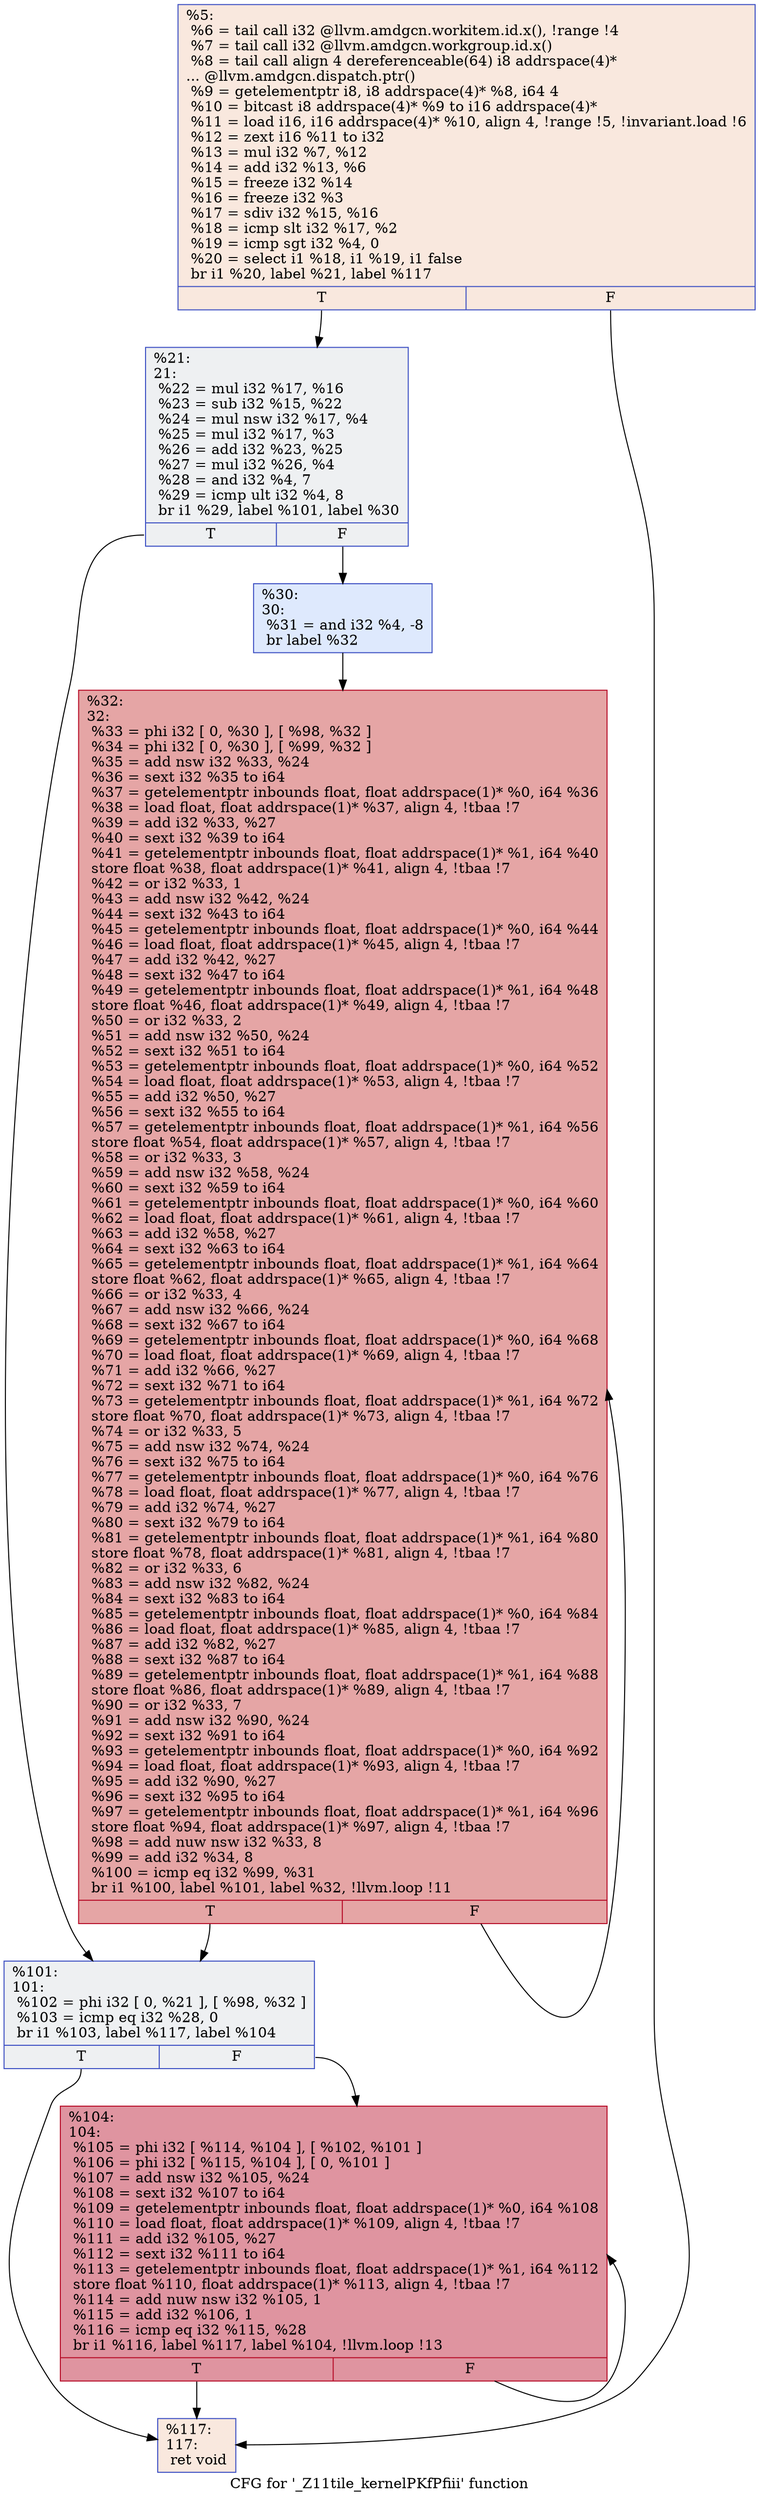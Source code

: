 digraph "CFG for '_Z11tile_kernelPKfPfiii' function" {
	label="CFG for '_Z11tile_kernelPKfPfiii' function";

	Node0x60cb270 [shape=record,color="#3d50c3ff", style=filled, fillcolor="#f2cab570",label="{%5:\l  %6 = tail call i32 @llvm.amdgcn.workitem.id.x(), !range !4\l  %7 = tail call i32 @llvm.amdgcn.workgroup.id.x()\l  %8 = tail call align 4 dereferenceable(64) i8 addrspace(4)*\l... @llvm.amdgcn.dispatch.ptr()\l  %9 = getelementptr i8, i8 addrspace(4)* %8, i64 4\l  %10 = bitcast i8 addrspace(4)* %9 to i16 addrspace(4)*\l  %11 = load i16, i16 addrspace(4)* %10, align 4, !range !5, !invariant.load !6\l  %12 = zext i16 %11 to i32\l  %13 = mul i32 %7, %12\l  %14 = add i32 %13, %6\l  %15 = freeze i32 %14\l  %16 = freeze i32 %3\l  %17 = sdiv i32 %15, %16\l  %18 = icmp slt i32 %17, %2\l  %19 = icmp sgt i32 %4, 0\l  %20 = select i1 %18, i1 %19, i1 false\l  br i1 %20, label %21, label %117\l|{<s0>T|<s1>F}}"];
	Node0x60cb270:s0 -> Node0x60cd4a0;
	Node0x60cb270:s1 -> Node0x60cd530;
	Node0x60cd4a0 [shape=record,color="#3d50c3ff", style=filled, fillcolor="#d9dce170",label="{%21:\l21:                                               \l  %22 = mul i32 %17, %16\l  %23 = sub i32 %15, %22\l  %24 = mul nsw i32 %17, %4\l  %25 = mul i32 %17, %3\l  %26 = add i32 %23, %25\l  %27 = mul i32 %26, %4\l  %28 = and i32 %4, 7\l  %29 = icmp ult i32 %4, 8\l  br i1 %29, label %101, label %30\l|{<s0>T|<s1>F}}"];
	Node0x60cd4a0:s0 -> Node0x60cdb50;
	Node0x60cd4a0:s1 -> Node0x60cdba0;
	Node0x60cdba0 [shape=record,color="#3d50c3ff", style=filled, fillcolor="#b5cdfa70",label="{%30:\l30:                                               \l  %31 = and i32 %4, -8\l  br label %32\l}"];
	Node0x60cdba0 -> Node0x60cdda0;
	Node0x60cdda0 [shape=record,color="#b70d28ff", style=filled, fillcolor="#c5333470",label="{%32:\l32:                                               \l  %33 = phi i32 [ 0, %30 ], [ %98, %32 ]\l  %34 = phi i32 [ 0, %30 ], [ %99, %32 ]\l  %35 = add nsw i32 %33, %24\l  %36 = sext i32 %35 to i64\l  %37 = getelementptr inbounds float, float addrspace(1)* %0, i64 %36\l  %38 = load float, float addrspace(1)* %37, align 4, !tbaa !7\l  %39 = add i32 %33, %27\l  %40 = sext i32 %39 to i64\l  %41 = getelementptr inbounds float, float addrspace(1)* %1, i64 %40\l  store float %38, float addrspace(1)* %41, align 4, !tbaa !7\l  %42 = or i32 %33, 1\l  %43 = add nsw i32 %42, %24\l  %44 = sext i32 %43 to i64\l  %45 = getelementptr inbounds float, float addrspace(1)* %0, i64 %44\l  %46 = load float, float addrspace(1)* %45, align 4, !tbaa !7\l  %47 = add i32 %42, %27\l  %48 = sext i32 %47 to i64\l  %49 = getelementptr inbounds float, float addrspace(1)* %1, i64 %48\l  store float %46, float addrspace(1)* %49, align 4, !tbaa !7\l  %50 = or i32 %33, 2\l  %51 = add nsw i32 %50, %24\l  %52 = sext i32 %51 to i64\l  %53 = getelementptr inbounds float, float addrspace(1)* %0, i64 %52\l  %54 = load float, float addrspace(1)* %53, align 4, !tbaa !7\l  %55 = add i32 %50, %27\l  %56 = sext i32 %55 to i64\l  %57 = getelementptr inbounds float, float addrspace(1)* %1, i64 %56\l  store float %54, float addrspace(1)* %57, align 4, !tbaa !7\l  %58 = or i32 %33, 3\l  %59 = add nsw i32 %58, %24\l  %60 = sext i32 %59 to i64\l  %61 = getelementptr inbounds float, float addrspace(1)* %0, i64 %60\l  %62 = load float, float addrspace(1)* %61, align 4, !tbaa !7\l  %63 = add i32 %58, %27\l  %64 = sext i32 %63 to i64\l  %65 = getelementptr inbounds float, float addrspace(1)* %1, i64 %64\l  store float %62, float addrspace(1)* %65, align 4, !tbaa !7\l  %66 = or i32 %33, 4\l  %67 = add nsw i32 %66, %24\l  %68 = sext i32 %67 to i64\l  %69 = getelementptr inbounds float, float addrspace(1)* %0, i64 %68\l  %70 = load float, float addrspace(1)* %69, align 4, !tbaa !7\l  %71 = add i32 %66, %27\l  %72 = sext i32 %71 to i64\l  %73 = getelementptr inbounds float, float addrspace(1)* %1, i64 %72\l  store float %70, float addrspace(1)* %73, align 4, !tbaa !7\l  %74 = or i32 %33, 5\l  %75 = add nsw i32 %74, %24\l  %76 = sext i32 %75 to i64\l  %77 = getelementptr inbounds float, float addrspace(1)* %0, i64 %76\l  %78 = load float, float addrspace(1)* %77, align 4, !tbaa !7\l  %79 = add i32 %74, %27\l  %80 = sext i32 %79 to i64\l  %81 = getelementptr inbounds float, float addrspace(1)* %1, i64 %80\l  store float %78, float addrspace(1)* %81, align 4, !tbaa !7\l  %82 = or i32 %33, 6\l  %83 = add nsw i32 %82, %24\l  %84 = sext i32 %83 to i64\l  %85 = getelementptr inbounds float, float addrspace(1)* %0, i64 %84\l  %86 = load float, float addrspace(1)* %85, align 4, !tbaa !7\l  %87 = add i32 %82, %27\l  %88 = sext i32 %87 to i64\l  %89 = getelementptr inbounds float, float addrspace(1)* %1, i64 %88\l  store float %86, float addrspace(1)* %89, align 4, !tbaa !7\l  %90 = or i32 %33, 7\l  %91 = add nsw i32 %90, %24\l  %92 = sext i32 %91 to i64\l  %93 = getelementptr inbounds float, float addrspace(1)* %0, i64 %92\l  %94 = load float, float addrspace(1)* %93, align 4, !tbaa !7\l  %95 = add i32 %90, %27\l  %96 = sext i32 %95 to i64\l  %97 = getelementptr inbounds float, float addrspace(1)* %1, i64 %96\l  store float %94, float addrspace(1)* %97, align 4, !tbaa !7\l  %98 = add nuw nsw i32 %33, 8\l  %99 = add i32 %34, 8\l  %100 = icmp eq i32 %99, %31\l  br i1 %100, label %101, label %32, !llvm.loop !11\l|{<s0>T|<s1>F}}"];
	Node0x60cdda0:s0 -> Node0x60cdb50;
	Node0x60cdda0:s1 -> Node0x60cdda0;
	Node0x60cdb50 [shape=record,color="#3d50c3ff", style=filled, fillcolor="#d9dce170",label="{%101:\l101:                                              \l  %102 = phi i32 [ 0, %21 ], [ %98, %32 ]\l  %103 = icmp eq i32 %28, 0\l  br i1 %103, label %117, label %104\l|{<s0>T|<s1>F}}"];
	Node0x60cdb50:s0 -> Node0x60cd530;
	Node0x60cdb50:s1 -> Node0x60d1670;
	Node0x60d1670 [shape=record,color="#b70d28ff", style=filled, fillcolor="#b70d2870",label="{%104:\l104:                                              \l  %105 = phi i32 [ %114, %104 ], [ %102, %101 ]\l  %106 = phi i32 [ %115, %104 ], [ 0, %101 ]\l  %107 = add nsw i32 %105, %24\l  %108 = sext i32 %107 to i64\l  %109 = getelementptr inbounds float, float addrspace(1)* %0, i64 %108\l  %110 = load float, float addrspace(1)* %109, align 4, !tbaa !7\l  %111 = add i32 %105, %27\l  %112 = sext i32 %111 to i64\l  %113 = getelementptr inbounds float, float addrspace(1)* %1, i64 %112\l  store float %110, float addrspace(1)* %113, align 4, !tbaa !7\l  %114 = add nuw nsw i32 %105, 1\l  %115 = add i32 %106, 1\l  %116 = icmp eq i32 %115, %28\l  br i1 %116, label %117, label %104, !llvm.loop !13\l|{<s0>T|<s1>F}}"];
	Node0x60d1670:s0 -> Node0x60cd530;
	Node0x60d1670:s1 -> Node0x60d1670;
	Node0x60cd530 [shape=record,color="#3d50c3ff", style=filled, fillcolor="#f2cab570",label="{%117:\l117:                                              \l  ret void\l}"];
}
